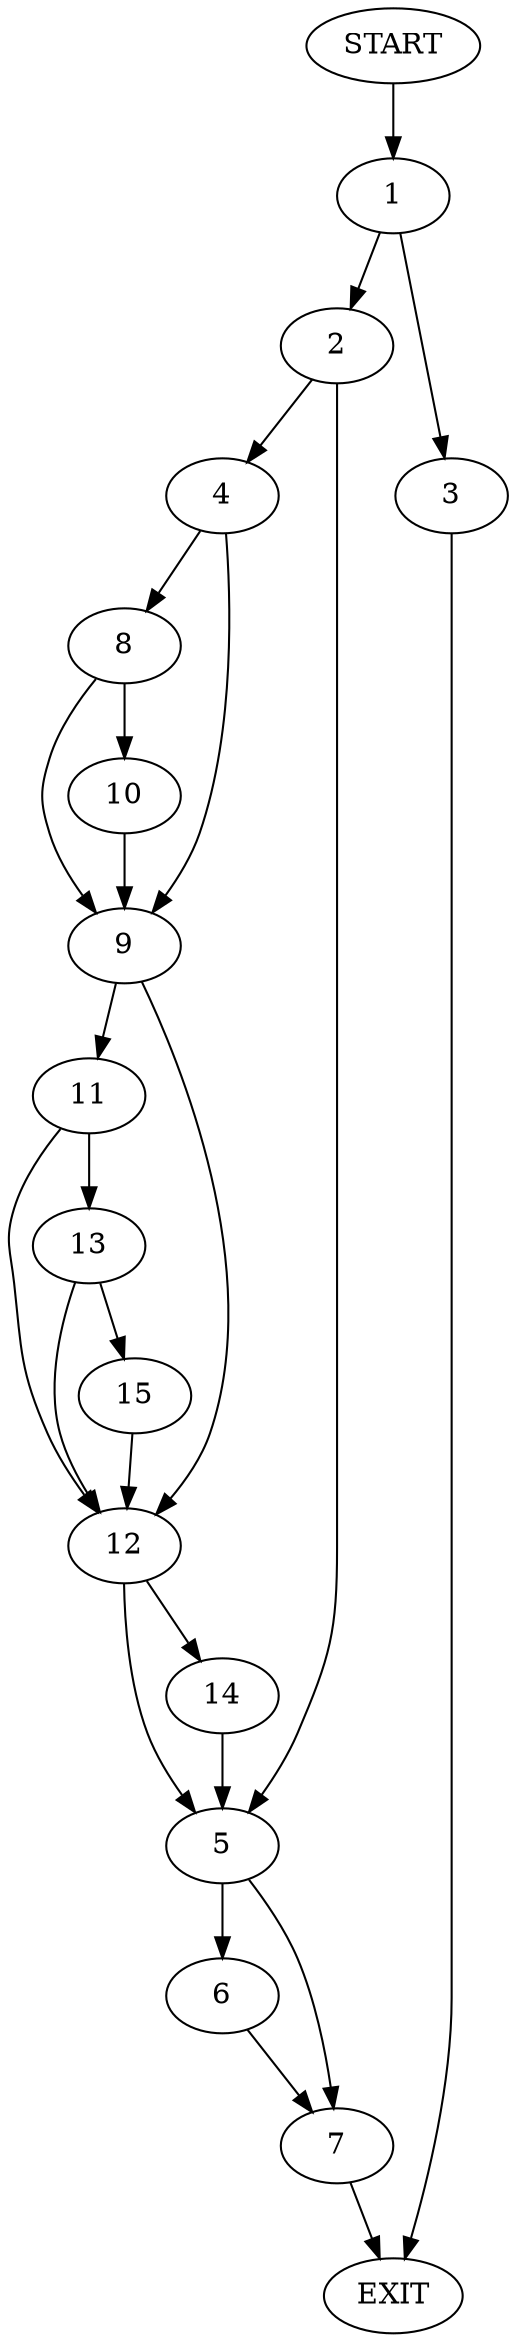 digraph {
0 [label="START"]
16 [label="EXIT"]
0 -> 1
1 -> 2
1 -> 3
3 -> 16
2 -> 4
2 -> 5
5 -> 6
5 -> 7
4 -> 8
4 -> 9
8 -> 10
8 -> 9
9 -> 11
9 -> 12
10 -> 9
11 -> 12
11 -> 13
12 -> 14
12 -> 5
13 -> 15
13 -> 12
15 -> 12
14 -> 5
6 -> 7
7 -> 16
}
